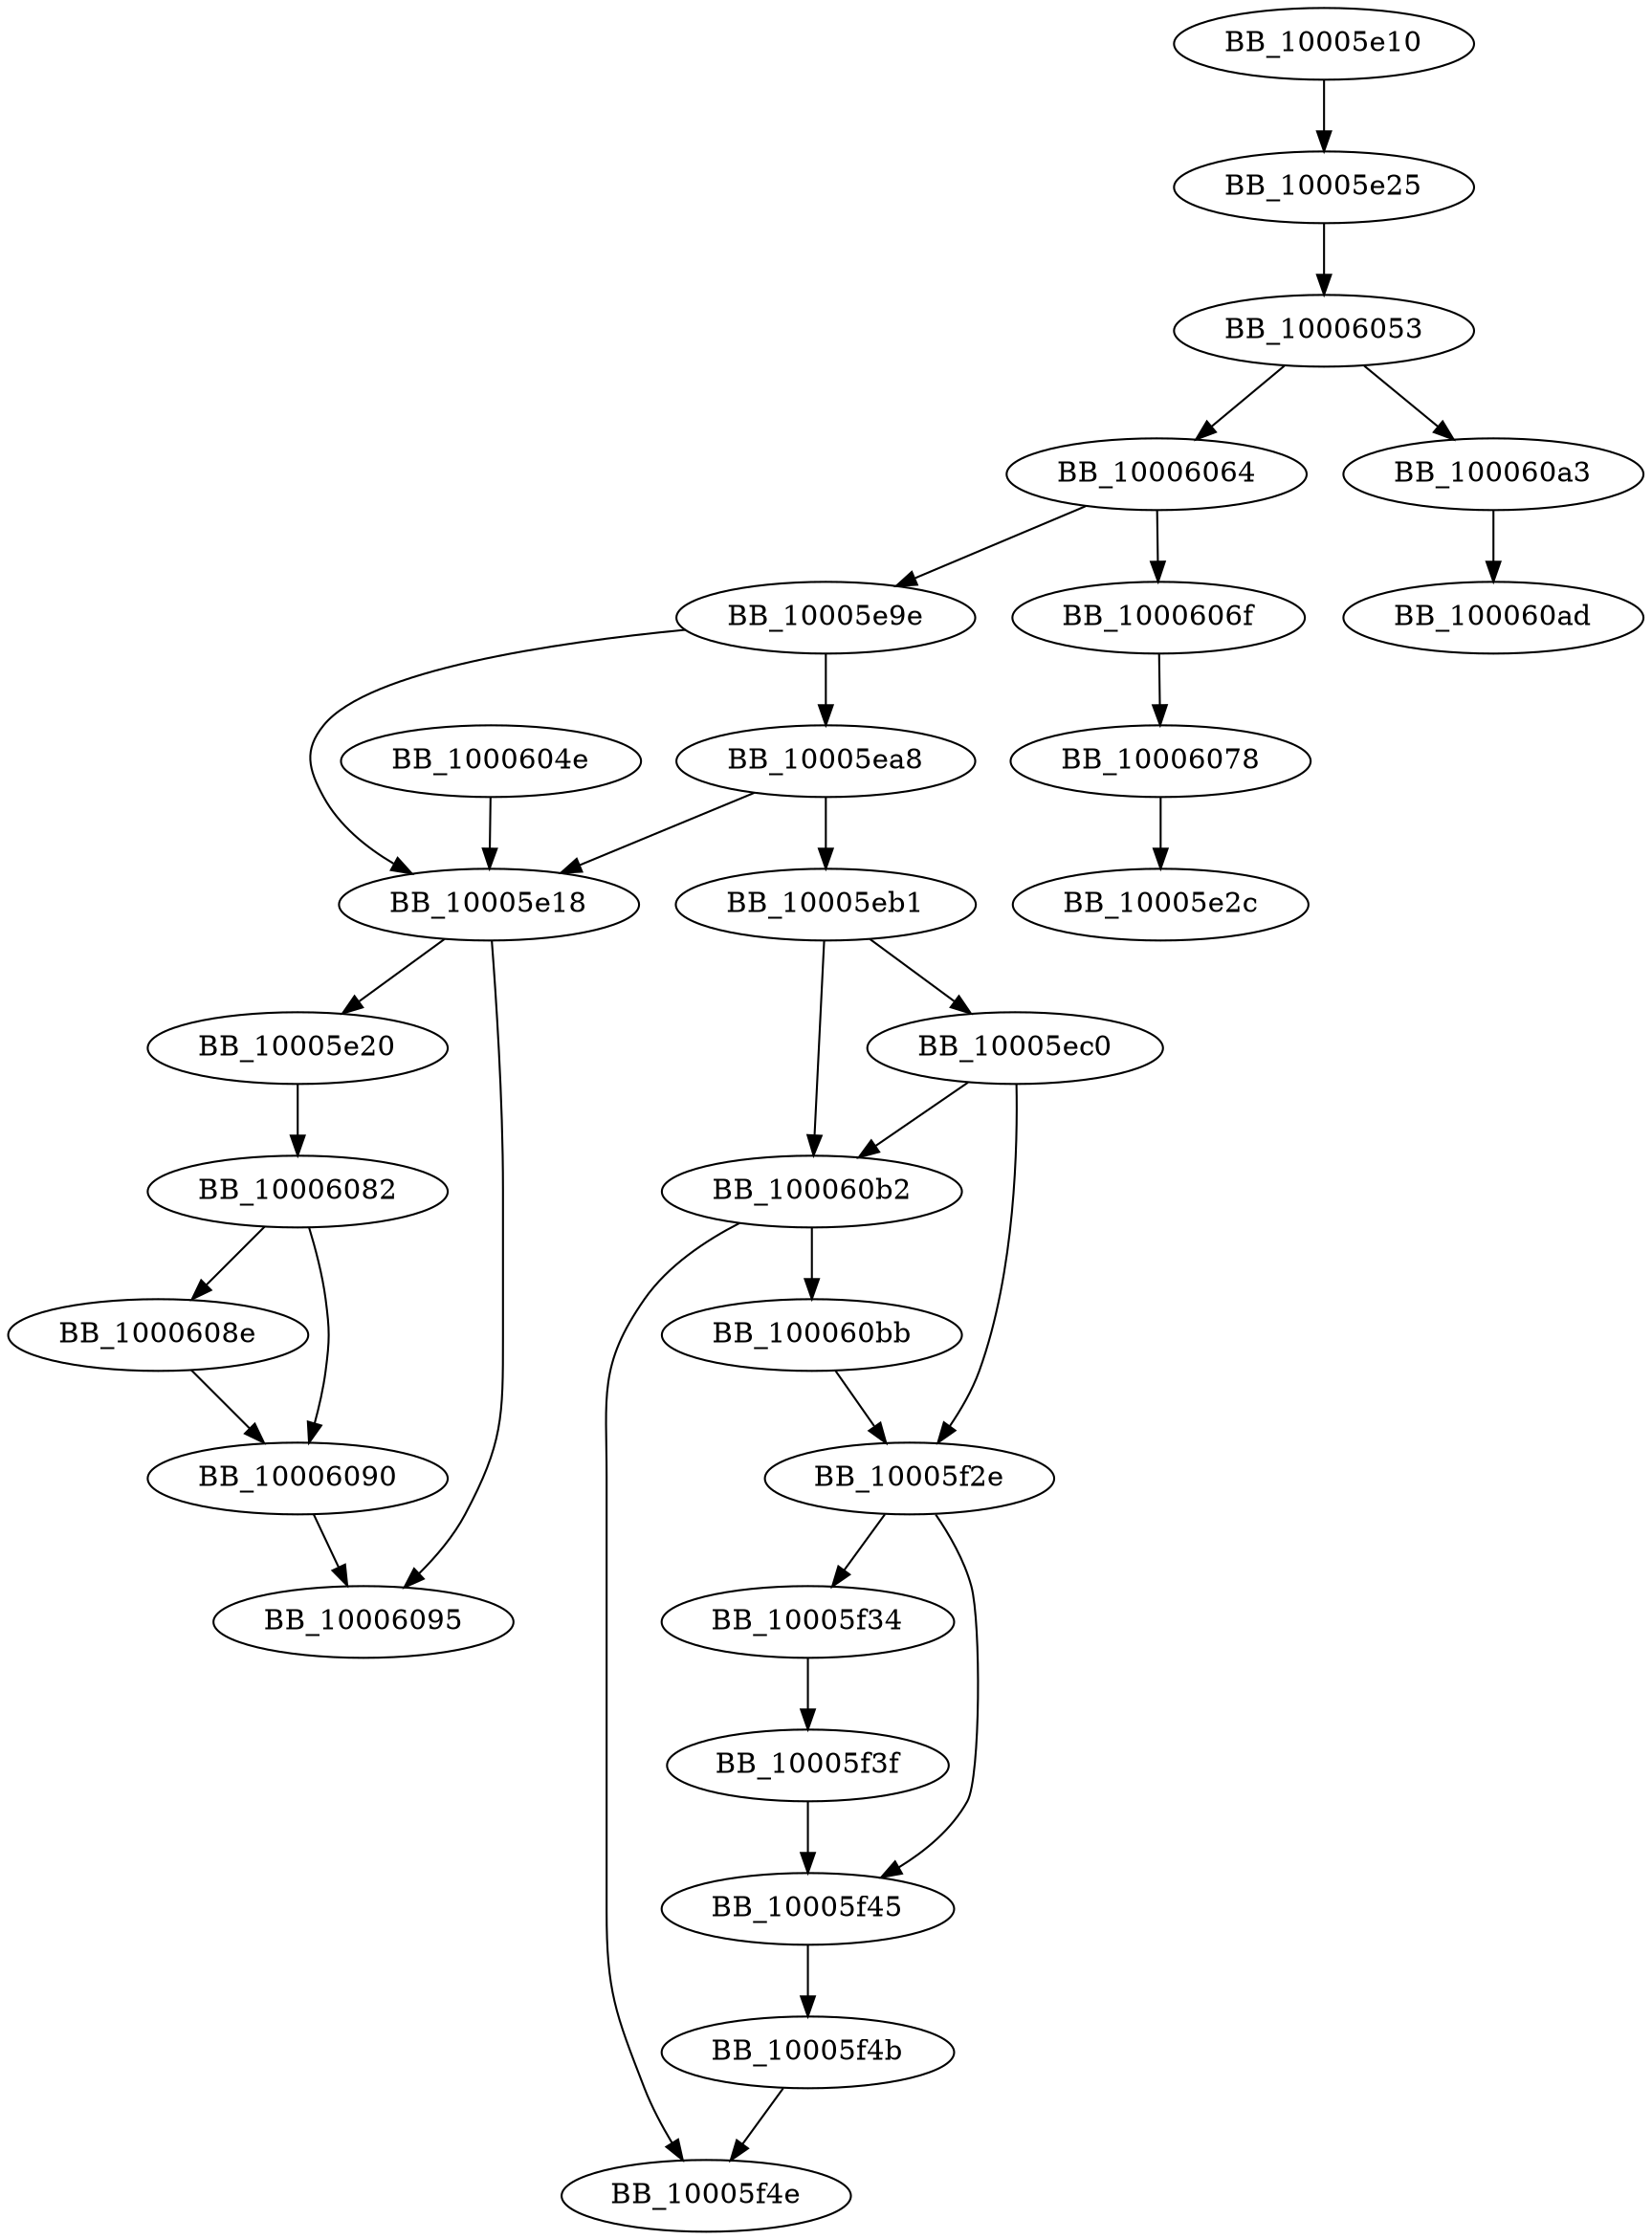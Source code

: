 DiGraph sub_10005E10{
BB_10005e10->BB_10005e25
BB_10005e18->BB_10005e20
BB_10005e18->BB_10006095
BB_10005e20->BB_10006082
BB_10005e25->BB_10006053
BB_10005e9e->BB_10005e18
BB_10005e9e->BB_10005ea8
BB_10005ea8->BB_10005e18
BB_10005ea8->BB_10005eb1
BB_10005eb1->BB_10005ec0
BB_10005eb1->BB_100060b2
BB_10005ec0->BB_10005f2e
BB_10005ec0->BB_100060b2
BB_10005f2e->BB_10005f34
BB_10005f2e->BB_10005f45
BB_10005f34->BB_10005f3f
BB_10005f3f->BB_10005f45
BB_10005f45->BB_10005f4b
BB_10005f4b->BB_10005f4e
BB_1000604e->BB_10005e18
BB_10006053->BB_10006064
BB_10006053->BB_100060a3
BB_10006064->BB_10005e9e
BB_10006064->BB_1000606f
BB_1000606f->BB_10006078
BB_10006078->BB_10005e2c
BB_10006082->BB_1000608e
BB_10006082->BB_10006090
BB_1000608e->BB_10006090
BB_10006090->BB_10006095
BB_100060a3->BB_100060ad
BB_100060b2->BB_10005f4e
BB_100060b2->BB_100060bb
BB_100060bb->BB_10005f2e
}
